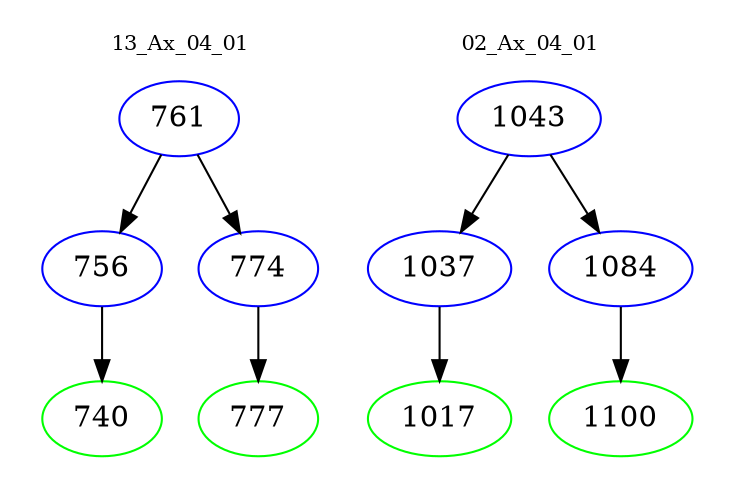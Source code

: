digraph{
subgraph cluster_0 {
color = white
label = "13_Ax_04_01";
fontsize=10;
T0_761 [label="761", color="blue"]
T0_761 -> T0_756 [color="black"]
T0_756 [label="756", color="blue"]
T0_756 -> T0_740 [color="black"]
T0_740 [label="740", color="green"]
T0_761 -> T0_774 [color="black"]
T0_774 [label="774", color="blue"]
T0_774 -> T0_777 [color="black"]
T0_777 [label="777", color="green"]
}
subgraph cluster_1 {
color = white
label = "02_Ax_04_01";
fontsize=10;
T1_1043 [label="1043", color="blue"]
T1_1043 -> T1_1037 [color="black"]
T1_1037 [label="1037", color="blue"]
T1_1037 -> T1_1017 [color="black"]
T1_1017 [label="1017", color="green"]
T1_1043 -> T1_1084 [color="black"]
T1_1084 [label="1084", color="blue"]
T1_1084 -> T1_1100 [color="black"]
T1_1100 [label="1100", color="green"]
}
}
